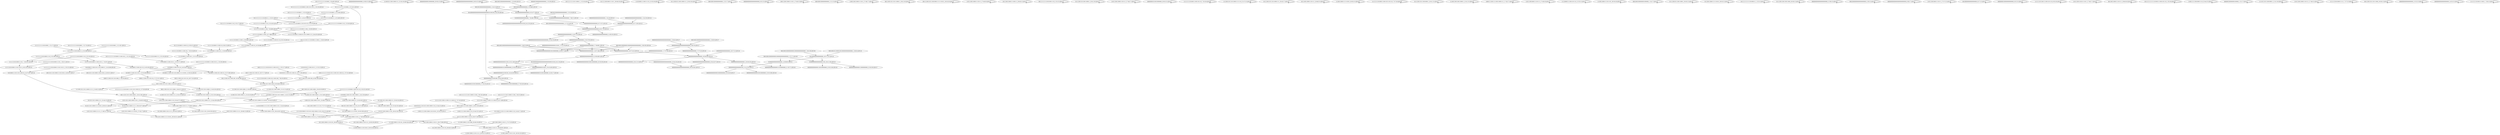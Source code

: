 digraph G {
    "10111111111110100011110011011_1-31:24-LEN:29" -> "11101000111100110111_13-32:571-LEN:20";
    "10111001100011111110_27-47:15-LEN:20" -> "0111001100011111110101_29-50:236-LEN:22";
    "11111101000111100110_10-29:496-LEN:20" -> "11111010001111001101_11-30:508-LEN:20";
    "111111111010100011110_5-25:269-LEN:21" -> "11111110101000111100110111_7-32:97-LEN:26";
    "111111111010100011110_5-25:269-LEN:21" -> "11111110101000111101_7-26:202-LEN:20";
    "01111001101110011000_20-39:465-LEN:20" -> "11110011011100110001_21-41:15-LEN:20";
    "01111001101110011000_20-39:465-LEN:20" -> "11110011011100110001_21-40:462-LEN:20";
    "00000000000000000000_18-38:15-LEN:20" -> "00000000000000000000_18-38:15-LEN:20";
    "111001011100110001111_22-43:16-LEN:21" -> "111001011100110001111_22-43:16-LEN:21";
    "000000000000100000000_29-50:15-LEN:21" -> "000000000000100000000_29-50:15-LEN:21";
    "01111101000111100110_10-29:15-LEN:20" -> "11111010001111001101_11-30:508-LEN:20";
    "000000000000000000000000_26-50:15-LEN:24" -> "000000000000000000000000_26-50:15-LEN:24";
    "00010001000000000000000_1-23:458-LEN:23" -> "00010000000000000000_5-24:480-LEN:20";
    "11111110100011110011_9-28:483-LEN:20" -> "11111101000111100110_10-29:496-LEN:20";
    "11101110011000111101_26-45:301-LEN:20" -> "1101110011000111101111_27-49:18-LEN:22";
    "11101110011000111101_26-45:301-LEN:20" -> "11011100110001111011_27-46:546-LEN:20";
    "111111101110011110011111100110_7-37:16-LEN:30" -> "00111100111111001100011_19-41:220-LEN:23";
    "000100010000000000100000000000000000_1-37:17-LEN:36" -> "010000000000000000001_19-39:82-LEN:21";
    "000100010000000000100000000000000000_1-37:17-LEN:36" -> "01000000000000000001100_19-41:156-LEN:23";
    "01010001111001101111011000111_14-42:89-LEN:29" -> "100110111101100011110110101_24-50:31-LEN:27";
    "01010001111001101111011000111_14-42:89-LEN:29" -> "100110111101100011100110101_24-50:51-LEN:27";
    "1011111111111101000111100110111_1-32:30-LEN:31" -> "11010001111001101110_14-33:597-LEN:20";
    "11011101110001111111_27-46:311-LEN:20" -> "10111011100011111110101_28-50:311-LEN:23";
    "011100011110111111001100011110_14-44:17-LEN:30" -> "0111111001100011110110_26-47:250-LEN:22";
    "101111111111011100011_1-22:16-LEN:21" -> "101111111111011100011_1-22:16-LEN:21";
    "000000000000010100100_24-44:420-LEN:21" -> "00000000000101001000_26-45:428-LEN:20";
    "1101110111001100011110_23-44:271-LEN:22" -> "11101110011000111101_26-45:301-LEN:20";
    "00000000000000000000000_1-24:19-LEN:23" -> "0000000000000000000000_6-27:226-LEN:22";
    "111010100011111110111001100011110_11-44:19-LEN:33" -> "11101110011000111101_26-45:301-LEN:20";
    "10100011110011011100110_15-37:260-LEN:23" -> "00111100110111001100_19-38:266-LEN:20";
    "01111110010001111011_26-46:16-LEN:20" -> "01111110010001111011_26-46:16-LEN:20";
    "11101000111100111110_13-33:16-LEN:20" -> "11101000111100111110_13-33:16-LEN:20";
    "00110111001100011111110_25-47:240-LEN:23" -> "0111001100011111110101_29-50:236-LEN:22";
    "01111001011100110001111_20-43:16-LEN:23" -> "01111001011100110001111_20-43:16-LEN:23";
    "000100010000000000000_1-22:17-LEN:21" -> "000100010000000000000_1-22:17-LEN:21";
    "00000000000101001000_26-45:428-LEN:20" -> "00000000001010010000000_27-50:16-LEN:23";
    "00000000000101001000_26-45:428-LEN:20" -> "000000000010100100000000_27-50:418-LEN:24";
    "00100000000000000000000000000010100100_6-44:29-LEN:38" -> "00000000000101001000_26-45:428-LEN:20";
    "11001101110011000111011_23-46:37-LEN:23" -> "110111001100011101111_27-48:61-LEN:21";
    "1100110111011100011111_23-44:330-LEN:22" -> "01101110111000111111_26-45:327-LEN:20";
    "1100110111011100011111_23-44:330-LEN:22" -> "011011101110001111110101_26-50:21-LEN:24";
    "00000000000000000000000_9-32:15-LEN:23" -> "00000000000000000000000_9-32:15-LEN:23";
    "110100011100110111001100011_14-41:28-LEN:27" -> "11001101110011000111011_23-46:37-LEN:23";
    "110100011100110111001100011_14-41:28-LEN:27" -> "110011011100110001111_23-43:453-LEN:21";
    "00000000000000101001_23-42:428-LEN:20" -> "000000000000010100100_24-44:420-LEN:21";
    "00000000000000101001_23-42:428-LEN:20" -> "00000000000001010010000000_24-50:17-LEN:26";
    "11111111111101000111_4-23:409-LEN:20" -> "1111111111101000111101101110_5-33:19-LEN:28";
    "11111111111101000111_4-23:409-LEN:20" -> "111111111110100011110_5-25:416-LEN:21";
    "00000000000000000000_19-38:459-LEN:20" -> "000000000000000000000_20-41:15-LEN:21";
    "00000000000000000000_19-38:459-LEN:20" -> "0000000000000000000000000_20-44:247-LEN:25";
    "00000000000000000000_19-38:459-LEN:20" -> "00000000000000000001_20-39:220-LEN:20";
    "10011100110001111011_27-46:15-LEN:20" -> "10011100110001111011_27-46:15-LEN:20";
    "111111111111101000111001101110_3-33:32-LEN:30" -> "110100011100110111001100011_14-41:28-LEN:27";
    "111111111111101000111001101110_3-33:32-LEN:30" -> "110100011100110111011100011_14-41:22-LEN:27";
    "00010001000000000000_1-21:15-LEN:20" -> "00010001000000000000_1-21:15-LEN:20";
    "00100000000000000000_6-25:477-LEN:20" -> "01000000000000000000_7-26:481-LEN:20";
    "00100000000000000000_6-25:477-LEN:20" -> "01000000000000000000000000000_7-36:21-LEN:29";
    "11111110101000111100110111_7-32:97-LEN:26" -> "01010001111001101111011000111_14-42:89-LEN:29";
    "11111110101000111100110111_7-32:97-LEN:26" -> "01010001111001101110_14-33:26-LEN:20";
    "10110111011100011111_25-44:15-LEN:20" -> "01101110111000111111_26-45:327-LEN:20";
    "10110111011100011111_25-44:15-LEN:20" -> "011011101110001111110101_26-50:21-LEN:24";
    "101110011000111101101_28-48:16-LEN:21" -> "111001100011110110101_30-50:244-LEN:21";
    "00111100110111001100_19-38:266-LEN:20" -> "01111001101110011000_20-39:465-LEN:20";
    "00000000000000000000_14-33:724-LEN:20" -> "000000000000000000000_15-35:703-LEN:21";
    "00000000000000000000_14-33:724-LEN:20" -> "00000000000000000000000000000_15-44:19-LEN:29";
    "01101110111000111111_26-45:327-LEN:20" -> "11011101110001111111_27-46:311-LEN:20";
    "01101110111000111111_26-45:327-LEN:20" -> "11011101110001111110101_27-50:17-LEN:23";
    "001110011011100110001_20-40:16-LEN:21" -> "11100110111001100011_22-41:463-LEN:20";
    "001110011011100110001_20-40:16-LEN:21" -> "111001101110011000111_22-43:18-LEN:21";
    "111111111111101010001_1-21:191-LEN:21" -> "111111111110101000111_3-23:288-LEN:21";
    "11111111101000111100_7-26:469-LEN:20" -> "11111111010001111001_8-27:489-LEN:20";
    "11111111101000111100_7-26:469-LEN:20" -> "111111110100011110010111011100011111_8-44:20-LEN:36";
    "10111111111110111000111100_1-26:145-LEN:26" -> "111111011100011110011111100110_8-37:189-LEN:30";
    "11001100110001111011_27-46:17-LEN:20" -> "11001100110001111011_27-46:17-LEN:20";
    "101111111111110100011110_1-25:26-LEN:24" -> "11111111101000111100_7-26:469-LEN:20";
    "00000000000000000000_18-37:414-LEN:20" -> "00000000000000000000_19-38:459-LEN:20";
    "0011100110111011100011_19-41:16-LEN:22" -> "0011100110111011100011_19-41:16-LEN:22";
    "11110011011101110001_21-40:319-LEN:20" -> "11100110111011100011_22-41:323-LEN:20";
    "11110011011101110001_21-40:319-LEN:20" -> "11100110111011100011111_22-45:15-LEN:23";
    "11111110101000111101_7-26:202-LEN:20" -> "1111110101000111101110111_8-32:235-LEN:25";
    "101000111100110111011_15-35:328-LEN:21" -> "1000111100110111011000_17-39:16-LEN:22";
    "101000111100110111011_15-35:328-LEN:21" -> "100011110011011101110_17-37:311-LEN:21";
    "0011110011011100100011111110101_19-50:19-LEN:31" -> "0011110011011100100011111110101_19-50:19-LEN:31";
    "01010001111001101110_14-33:26-LEN:20" -> "10100011110011011100110_15-37:260-LEN:23";
    "01010001111001101110_14-33:26-LEN:20" -> "101000111100110111011_15-35:328-LEN:21";
    "01010001111001101110_14-33:26-LEN:20" -> "10100011110011011101100011111110101_15-50:24-LEN:35";
    "110111001100011110111_27-48:20-LEN:21" -> "110111001100011110111_27-48:20-LEN:21";
    "101111111111110100011_1-22:19-LEN:21" -> "11111111111101000111_4-24:15-LEN:20";
    "101111111111110100011_1-22:19-LEN:21" -> "11111111111101000111_4-23:409-LEN:20";
    "00010001000000000000000000000000000_1-36:25-LEN:35" -> "00000000000000000000_18-37:414-LEN:20";
    "00010001000000000000000000000000000_1-36:25-LEN:35" -> "00000000000000000000100100000000_18-50:17-LEN:32";
    "00010001000000000000000000000000000_1-36:25-LEN:35" -> "00000000000000000001_18-37:464-LEN:20";
    "101110011000111100111_28-48:15-LEN:21" -> "101110011000111100111_28-48:15-LEN:21";
    "00111111111101010011110_2-25:15-LEN:23" -> "00111111111101010011110_2-25:15-LEN:23";
    "011110011011001100011_20-41:16-LEN:21" -> "011110011011001100011_20-41:16-LEN:21";
    "110100011100110111011100011_14-41:22-LEN:27" -> "1100110111011100011111_23-44:330-LEN:22";
    "110100011100110111011100011_14-41:22-LEN:27" -> "110011011101110001111110101_23-50:20-LEN:27";
    "00000000000000000010_19-38:495-LEN:20" -> "000000000000000001000100000000_20-50:39-LEN:30";
    "00000000000000000010_19-38:495-LEN:20" -> "0000000000000000010100_20-41:456-LEN:22";
    "000000000000000000000000_9-32:714-LEN:24" -> "0000000000000000000000_14-36:16-LEN:22";
    "000000000000000000000000_9-32:714-LEN:24" -> "00000000000000000000_14-33:724-LEN:20";
    "110111001100011101111_27-48:17-LEN:21" -> "110111001100011101111_27-48:17-LEN:21";
    "000000001010010000000_29-50:15-LEN:21" -> "000000001010010000000_29-50:15-LEN:21";
    "00000000000000000000_17-37:43-LEN:20" -> "00000000000000000000_19-38:459-LEN:20";
    "000000000000000000000000_1-24:216-LEN:24" -> "0000000000000000000000_6-27:226-LEN:22";
    "00111100111111001100011_19-41:220-LEN:23" -> "110011111100110001110110101_23-50:20-LEN:27";
    "00111100111111001100011_19-41:220-LEN:23" -> "1100111111001100011110_23-44:222-LEN:22";
    "00100000000000000000_18-37:225-LEN:20" -> "010000000000000000001_19-39:82-LEN:21";
    "00100000000000000000_18-37:225-LEN:20" -> "01000000000000000001100_19-41:156-LEN:23";
    "0000001000000000000000_1-23:26-LEN:22" -> "00010000000000000000_5-24:480-LEN:20";
    "00010010000000000000000_1-24:15-LEN:23" -> "00100000000000000000000000000010100100_6-44:29-LEN:38";
    "00010010000000000000000_1-24:15-LEN:23" -> "00100000000000000000_6-25:477-LEN:20";
    "11111111101000111001101110_7-33:18-LEN:26" -> "11111111101000111001101110_7-33:18-LEN:26";
    "000000000000000000000000000_1-28:43-LEN:27" -> "000000000000000000000000000_9-36:78-LEN:27";
    "000000000000000000000000000_9-36:78-LEN:27" -> "00000000000000000000_17-37:43-LEN:20";
    "000000000000000000000000000_9-36:78-LEN:27" -> "00000000000000000001_17-37:36-LEN:20";
    "01111111110100011110_5-25:17-LEN:20" -> "11111111101000111100_7-26:469-LEN:20";
    "11110011011101100011111110_21-47:15-LEN:26" -> "11110011011101100011111110_21-47:15-LEN:26";
    "01111001101110110001111_20-43:17-LEN:23" -> "01111001101110110001111_20-43:17-LEN:23";
    "11100110111001100011_22-41:463-LEN:20" -> "11001101110011000111011_23-46:37-LEN:23";
    "11100110111001100011_22-41:463-LEN:20" -> "110011011100110001111_23-43:453-LEN:21";
    "110111001100011101111_27-48:61-LEN:21" -> "011100110001110111111_29-50:32-LEN:21";
    "110111001100011101111_27-48:61-LEN:21" -> "011100110001110111101_29-50:28-LEN:21";
    "0000000000000000010100_20-41:456-LEN:22" -> "00000000000000101001_23-42:428-LEN:20";
    "0000000000000000010100_20-41:456-LEN:22" -> "000000000000001010000000000_23-50:30-LEN:27";
    "10111001100011101111_28-48:15-LEN:20" -> "10111001100011101111_28-48:15-LEN:20";
    "010100011110111011100110_14-37:267-LEN:24" -> "00111101110111001100011_19-41:292-LEN:23";
    "11100110001111110101_30-50:15-LEN:20" -> "11100110001111110101_30-50:15-LEN:20";
    "010000000000000000001_19-39:82-LEN:21" -> "000000000000000000110100000000_21-50:71-LEN:30";
    "010000000000000000001_19-39:82-LEN:21" -> "000000000000000000100_21-41:223-LEN:21";
    "10111001100011110111_28-47:506-LEN:20" -> "01110011000111101110_29-48:22-LEN:20";
    "10111001100011110111_28-47:506-LEN:20" -> "01110011000111101111_29-48:491-LEN:20";
    "000100010000000000010000000000000000_1-36:159-LEN:36" -> "00100000000000000000_18-37:225-LEN:20";
    "111111111010001110011011101110_7-37:19-LEN:30" -> "111111111010001110011011101110_7-37:19-LEN:30";
    "1111110101000111101110111_8-32:235-LEN:25" -> "010100011110111011100110_14-37:267-LEN:24";
    "00010000000000000000_5-24:480-LEN:20" -> "00100000000000000000000000000010100100_6-44:29-LEN:38";
    "00010000000000000000_5-24:480-LEN:20" -> "00100000000000000000_6-25:477-LEN:20";
    "111111011100011110011111100110_8-37:189-LEN:30" -> "00111100111111001100011_19-41:220-LEN:23";
    "01101110011000111101_26-45:242-LEN:20" -> "1101110011000111101111_27-49:18-LEN:22";
    "01101110011000111101_26-45:242-LEN:20" -> "11011100110001111011_27-46:546-LEN:20";
    "000000000000000000100_21-41:223-LEN:21" -> "000000000000000010000000000_23-50:26-LEN:27";
    "000000000000000000100_21-41:223-LEN:21" -> "0000000000000000100100000000_23-50:196-LEN:28";
    "00010000000000000000000000_1-27:25-LEN:26" -> "000000000000000000000000_9-32:714-LEN:24";
    "01000000000000000000_7-26:481-LEN:20" -> "100000000000000000000000000010100_8-41:20-LEN:33";
    "01000000000000000000_7-26:481-LEN:20" -> "10000000000000000000_8-27:472-LEN:20";
    "1111111111110101000111101_1-26:21-LEN:25" -> "1111110101000111101110111_8-32:235-LEN:25";
    "00110111001100011110_25-44:225-LEN:20" -> "01101110011000111101_26-45:242-LEN:20";
    "0000000000000000000000000_20-44:247-LEN:25" -> "0000000000000000000000000_26-50:262-LEN:25";
    "00000000000000000001_20-39:220-LEN:20" -> "000000000000000000110100000000_21-50:71-LEN:30";
    "00000000000000000001_20-39:220-LEN:20" -> "000000000000000000100_21-41:223-LEN:21";
    "011110011011100100011_20-41:15-LEN:21" -> "011110011011100100011_20-41:15-LEN:21";
    "10000000000000000000_18-37:15-LEN:20" -> "00000000000000000000_19-38:459-LEN:20";
    "11111111111110100011_3-22:404-LEN:20" -> "11111111111101000111_4-24:15-LEN:20";
    "11111111111110100011_3-22:404-LEN:20" -> "11111111111101000111_4-23:409-LEN:20";
    "00010001011000010010000000000000000_1-36:54-LEN:35" -> "00100000000000000000_18-37:225-LEN:20";
    "01000000000000000001100_19-41:156-LEN:23" -> "000000000000000110000000000_23-50:26-LEN:27";
    "01000000000000000001100_19-41:156-LEN:23" -> "0000000000000001100100000000_23-50:146-LEN:28";
    "11111111010001111001_8-27:489-LEN:20" -> "111111101000111100101110_9-33:19-LEN:24";
    "11111111010001111001_8-27:489-LEN:20" -> "11111110100011110011_9-28:483-LEN:20";
    "11011100110001111011_27-46:546-LEN:20" -> "101110011000111101101_28-48:16-LEN:21";
    "11011100110001111011_27-46:546-LEN:20" -> "1011100110001111011111_28-50:26-LEN:22";
    "11011100110001111011_27-46:546-LEN:20" -> "10111001100011110111_28-47:506-LEN:20";
    "111111111111101010011110111011100110_1-37:29-LEN:36" -> "00111101110111001100011_19-41:292-LEN:23";
    "00000000000000000001_18-37:464-LEN:20" -> "00000000000000000010_19-38:495-LEN:20";
    "11100110011001100011_22-41:15-LEN:20" -> "11100110011001100011_22-41:15-LEN:20";
    "11111010001111001101_11-30:508-LEN:20" -> "11110100011110011011_12-31:520-LEN:20";
    "11100110111011100011_22-41:323-LEN:20" -> "1100110111011100011111_23-44:330-LEN:22";
    "11100110111011100011_22-41:323-LEN:20" -> "110011011101110001111110101_23-50:20-LEN:27";
    "11101000111100110111_13-32:571-LEN:20" -> "11010001111001101110_14-33:597-LEN:20";
    "11111111111101010001_1-21:17-LEN:20" -> "111111111110101000111_3-23:288-LEN:21";
    "10001111001111100110001111_17-43:17-LEN:26" -> "10001111001111100110001111_17-43:17-LEN:26";
    "110111001000111101111_27-48:16-LEN:21" -> "110111001000111101111_27-48:16-LEN:21";
    "111111111110101000111101110111_2-32:22-LEN:30" -> "010100011110111011100110_14-37:267-LEN:24";
    "00100000000000000000000000000010100_6-41:18-LEN:35" -> "00000000000000101001_23-42:428-LEN:20";
    "00100000000000000000000000000010100_6-41:18-LEN:35" -> "000000000000001010000000000_23-50:30-LEN:27";
    "000100010000000010000000000000000000_1-36:193-LEN:36" -> "00000000000000000000_18-37:414-LEN:20";
    "000100010000000010000000000000000000_1-36:193-LEN:36" -> "00000000000000000000100100000000_18-50:17-LEN:32";
    "000100010000000010000000000000000000_1-36:193-LEN:36" -> "00000000000000000001_18-37:464-LEN:20";
    "000100010000000000000000000_1-28:30-LEN:27" -> "000000000000000000000000000_9-36:78-LEN:27";
    "10011111111110101010111100110111_1-32:117-LEN:32" -> "010101011110011011100110_14-37:156-LEN:24";
    "00000000000000000001_17-37:36-LEN:20" -> "00000000000000000010_19-38:495-LEN:20";
    "111100001111001101110_12-33:15-LEN:21" -> "111100001111001101110_12-33:15-LEN:21";
    "00000000000000000000000000_18-44:16-LEN:26" -> "0000000000000000000000000_26-50:262-LEN:25";
    "11100110001111011101_30-50:18-LEN:20" -> "11100110001111011101_30-50:18-LEN:20";
    "01110011011100110001111_20-43:24-LEN:23" -> "00110111001100011111110_25-47:240-LEN:23";
    "01110011011100110001111_20-43:24-LEN:23" -> "00110111001100011110_25-44:225-LEN:20";
    "10111001100011110111_27-47:16-LEN:20" -> "01110011000111101110_29-48:22-LEN:20";
    "10111001100011110111_27-47:16-LEN:20" -> "01110011000111101111_29-48:491-LEN:20";
    "010101011110011011100110_14-37:156-LEN:24" -> "10111100110111001100_19-38:190-LEN:20";
    "00010001000000001000000_1-24:17-LEN:23" -> "00010001000000001000000_1-24:17-LEN:23";
    "01011101110001111111_26-46:15-LEN:20" -> "10111011100011111110101_28-50:311-LEN:23";
    "01111001011100110001_20-40:15-LEN:20" -> "01111001011100110001_20-40:15-LEN:20";
    "011100110001111110101_29-50:15-LEN:21" -> "011100110001111110101_29-50:15-LEN:21";
    "1011111111111101000111_1-23:15-LEN:22" -> "1011111111111101000111_1-23:15-LEN:22";
    "1010101011110110111001100011110_13-44:22-LEN:31" -> "01101110011000111101_26-45:242-LEN:20";
    "11110011000111101101_29-48:234-LEN:20" -> "111001100011110110101_30-50:244-LEN:21";
    "01111001100110011000_20-39:15-LEN:20" -> "01111001100110011000_20-39:15-LEN:20";
    "00000000000000000000000_13-36:15-LEN:23" -> "00000000000000000000000_13-36:15-LEN:23";
    "11110100011110011011_12-31:520-LEN:20" -> "11101000111100110111_13-32:571-LEN:20";
    "000100000000000000000000_5-29:15-LEN:24" -> "000100000000000000000000_5-29:15-LEN:24";
    "000000000000000000000000000_9-36:17-LEN:27" -> "000000000000000000000000000_9-36:17-LEN:27";
    "111111101000111100110_8-29:15-LEN:21" -> "11111010001111001101_11-30:508-LEN:20";
    "11011100100011110111_27-47:15-LEN:20" -> "11011100100011110111_27-47:15-LEN:20";
    "001000000000000000000_6-27:15-LEN:21" -> "001000000000000000000_6-27:15-LEN:21";
    "0111111001100011110110_26-47:250-LEN:22" -> "11110011000111101101_29-48:234-LEN:20";
    "0111111001100011110110_26-47:250-LEN:22" -> "111100110001111011000_29-49:16-LEN:21";
    "00000000100000000000000_9-32:15-LEN:23" -> "00000000100000000000000_9-32:15-LEN:23";
    "1111111011001111001101110_9-33:16-LEN:25" -> "1111111011001111001101110_9-33:16-LEN:25";
    "11011100110101111011_27-46:17-LEN:20" -> "11011100110101111011_27-46:17-LEN:20";
    "00110011000111101111_29-48:16-LEN:20" -> "00110011000111101111_29-48:16-LEN:20";
    "10111111111111101001111001101110_1-33:19-LEN:32" -> "10111111111111101001111001101110_1-33:19-LEN:32";
    "1011111111111101000111100_1-26:36-LEN:25" -> "11111111010001111001_8-27:489-LEN:20";
    "1011111111111101000111100_1-26:36-LEN:25" -> "111111110100011110010111011100011111_8-44:20-LEN:36";
    "1011111111110111000111100_1-26:22-LEN:25" -> "111111011100011110011111100110_8-37:189-LEN:30";
    "1111111111010100011110_3-25:18-LEN:22" -> "11111110101000111100110111_7-32:97-LEN:26";
    "1111111111010100011110_3-25:18-LEN:22" -> "11111110101000111101_7-26:202-LEN:20";
    "110011111100100011110_23-44:15-LEN:21" -> "110011111100100011110_23-44:15-LEN:21";
    "111111111110101000111_3-23:288-LEN:21" -> "111111111010100011110_5-25:269-LEN:21";
    "111111111110101000111_3-23:288-LEN:21" -> "11111111101010001111_5-25:16-LEN:20";
    "000000100000000100000_1-22:17-LEN:21" -> "000000100000000100000_1-22:17-LEN:21";
    "11110111011100100011_21-41:16-LEN:20" -> "11110111011100100011_21-41:16-LEN:20";
    "110111001100011101111_27-48:15-LEN:21" -> "110111001100011101111_27-48:15-LEN:21";
    "11111110101000111111_7-27:15-LEN:20" -> "11111110101000111111_7-27:15-LEN:20";
    "0000000000000000000000_6-27:226-LEN:22" -> "000000000000000000000000_9-32:714-LEN:24";
    "10011110011011100110_18-37:17-LEN:20" -> "00111100110111001100_19-38:266-LEN:20";
    "0001110011011101110001_19-40:15-LEN:22" -> "11100110111011100011_22-41:323-LEN:20";
    "0001110011011101110001_19-40:15-LEN:22" -> "11100110111011100011111_22-45:15-LEN:23";
    "110101010111100110111_11-32:15-LEN:21" -> "010101011110011011100110_14-37:156-LEN:24";
    "00111001101110111000_19-39:15-LEN:20" -> "00111001101110111000_19-39:15-LEN:20";
    "00000000000000000000_12-32:15-LEN:20" -> "00000000000000000000_12-32:15-LEN:20";
    "00111101110111001100011_19-41:292-LEN:23" -> "1101110111001100011110_23-44:271-LEN:22";
    "00111101110111001100011_19-41:292-LEN:23" -> "11011101110011000111011_23-46:33-LEN:23";
    "000000000000000000000_14-35:15-LEN:21" -> "000000000000000000000_14-35:15-LEN:21";
    "000100100000000000000000_1-25:16-LEN:24" -> "01000000000000000000_7-26:481-LEN:20";
    "000100100000000000000000_1-25:16-LEN:24" -> "01000000000000000000000000000_7-36:21-LEN:29";
    "110011011100110001111_23-43:453-LEN:21" -> "00110111001100011111110_25-47:240-LEN:23";
    "110011011100110001111_23-43:453-LEN:21" -> "00110111001100011110_25-44:225-LEN:20";
    "01110011000111101111_29-48:491-LEN:20" -> "111001100011110111111_30-50:273-LEN:21";
    "01110011000111101111_29-48:491-LEN:20" -> "111001100011110111101_30-50:210-LEN:21";
    "10011110011011101110_18-37:18-LEN:20" -> "001111001101110111000_19-39:332-LEN:21";
    "000000000000000000000_15-35:703-LEN:21" -> "0000000000000000000101001_17-42:16-LEN:25";
    "000000000000000000000_15-35:703-LEN:21" -> "00000000000000000000_17-36:681-LEN:20";
    "11110011011100110001_21-40:462-LEN:20" -> "11100110111001100011_22-41:463-LEN:20";
    "11110011011100110001_21-40:462-LEN:20" -> "111001101110011000111_22-43:18-LEN:21";
    "00000000000000000000_17-36:681-LEN:20" -> "00000000000000000000_18-37:414-LEN:20";
    "00000000000000000000_17-36:681-LEN:20" -> "00000000000000000000100100000000_18-50:17-LEN:32";
    "00000000000000000000_17-36:681-LEN:20" -> "00000000000000000001_18-37:464-LEN:20";
    "11010001111001101110_14-33:597-LEN:20" -> "10100011110011011100110_15-37:260-LEN:23";
    "11010001111001101110_14-33:597-LEN:20" -> "101000111100110111011_15-35:328-LEN:21";
    "11010001111001101110_14-33:597-LEN:20" -> "10100011110011011101100011111110101_15-50:24-LEN:35";
    "111111111110100011110_5-25:416-LEN:21" -> "11111111101000111100_7-26:469-LEN:20";
    "1011111111111101000111_1-23:31-LEN:22" -> "1111111111101000111101101110_5-33:19-LEN:28";
    "1011111111111101000111_1-23:31-LEN:22" -> "111111111110100011110_5-25:416-LEN:21";
    "10000000000000000000_8-27:472-LEN:20" -> "000000000000000000000000_9-32:714-LEN:24";
    "001111001101110111000_19-39:332-LEN:21" -> "11110011011101110001_21-40:319-LEN:20";
    "001111001101110111000_19-39:332-LEN:21" -> "1111001101110111000111111_21-46:15-LEN:25";
    "1111111010100111100110111001100_7-38:19-LEN:31" -> "01111001101110011000_20-39:465-LEN:20";
    "100011110011011101110_17-37:311-LEN:21" -> "001111001101110111000_19-39:332-LEN:21";
    "10111111111111101000_1-20:405-LEN:20" -> "0111111111111101000011100110111011_2-35:18-LEN:34";
    "10111111111111101000_1-20:405-LEN:20" -> "01111111111111010001_2-21:421-LEN:20";
    "11011101110011000111011_23-46:33-LEN:23" -> "110111001100011101111_27-48:61-LEN:21";
    "1100111111001100011110_23-44:222-LEN:22" -> "0111111001100011110110_26-47:250-LEN:22";
    "1011111101111110100011110011_1-28:20-LEN:28" -> "11111101000111100110_10-29:496-LEN:20";
    "111111111010011110011_7-28:15-LEN:21" -> "111111111010011110011_7-28:15-LEN:21";
    "101111111111101010001_1-21:74-LEN:21" -> "111111111110101000111_3-23:288-LEN:21";
    "11111111010001111001101_7-30:19-LEN:23" -> "11110100011110011011_12-31:520-LEN:20";
    "01111111111111010001_2-21:421-LEN:20" -> "111111111111101000111001101110_3-33:32-LEN:30";
    "01111111111111010001_2-21:421-LEN:20" -> "11111111111110100011_3-22:404-LEN:20";
    "111110101000111101101110011000111101_9-45:22-LEN:36" -> "1101110011000111101111_27-49:18-LEN:22";
    "111110101000111101101110011000111101_9-45:22-LEN:36" -> "11011100110001111011_27-46:546-LEN:20";
    "10111100110111001100_19-38:190-LEN:20" -> "01111001101110011000_20-39:465-LEN:20";
    "100111111111101011011110011011100110_1-37:22-LEN:36" -> "10111100110111001100_19-38:190-LEN:20";
}
